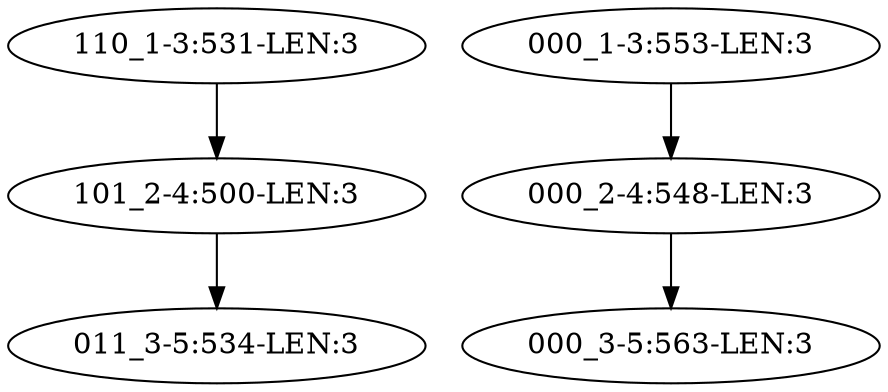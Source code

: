 digraph G {
    "101_2-4:500-LEN:3" -> "011_3-5:534-LEN:3";
    "000_2-4:548-LEN:3" -> "000_3-5:563-LEN:3";
    "000_1-3:553-LEN:3" -> "000_2-4:548-LEN:3";
    "110_1-3:531-LEN:3" -> "101_2-4:500-LEN:3";
}
